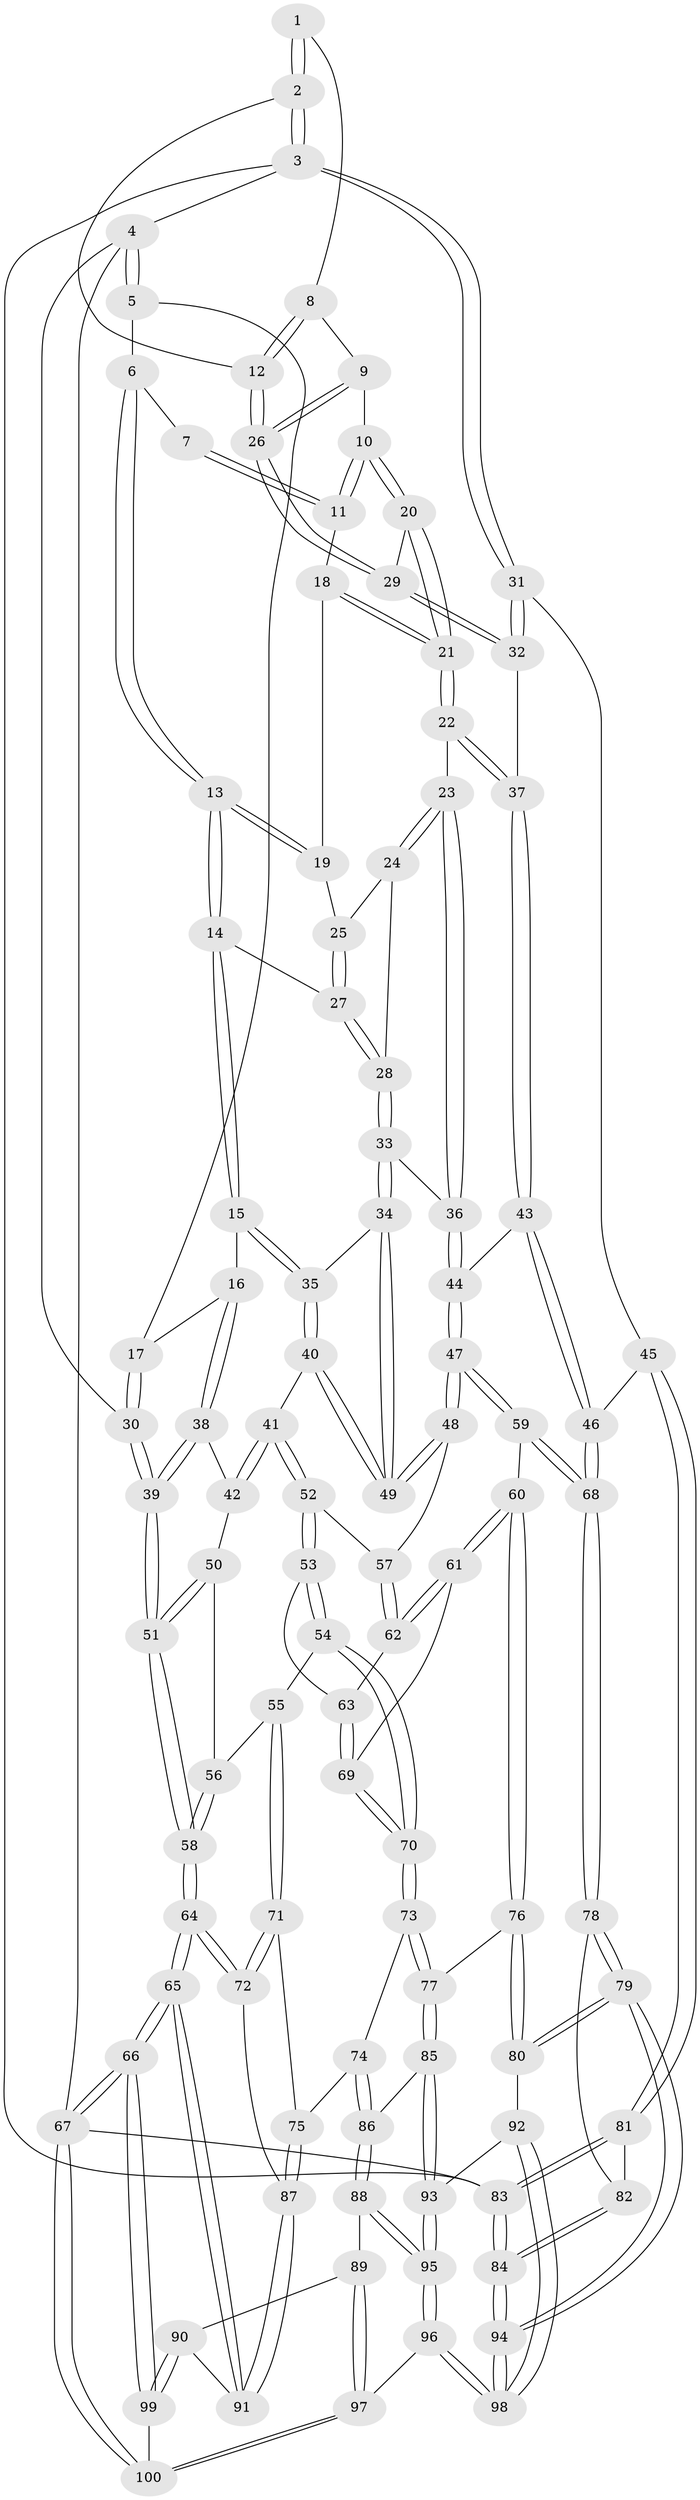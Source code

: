 // coarse degree distribution, {3: 0.5, 5: 0.0625, 2: 0.15625, 4: 0.28125}
// Generated by graph-tools (version 1.1) at 2025/54/03/04/25 22:54:24]
// undirected, 100 vertices, 247 edges
graph export_dot {
  node [color=gray90,style=filled];
  1 [pos="+0.8019148213983065+0"];
  2 [pos="+1+0"];
  3 [pos="+1+0"];
  4 [pos="+0+0"];
  5 [pos="+0.19921846933559556+0"];
  6 [pos="+0.3000547665166054+0"];
  7 [pos="+0.6734374633813975+0"];
  8 [pos="+0.7912129198491332+0"];
  9 [pos="+0.7445984651502784+0.0950840837797125"];
  10 [pos="+0.7231320252537867+0.10872073510178305"];
  11 [pos="+0.6131948364107622+0.04346924052510109"];
  12 [pos="+0.9040451205287824+0.13085133417203976"];
  13 [pos="+0.32696212581388534+0.0388668041606207"];
  14 [pos="+0.320360225548875+0.06539436447901192"];
  15 [pos="+0.27163915944635525+0.15549038798315631"];
  16 [pos="+0.17035069839452463+0.18740647909360514"];
  17 [pos="+0.08726126349962449+0.129456853578307"];
  18 [pos="+0.604447995188449+0.0513662625004929"];
  19 [pos="+0.5686673834555871+0.07996341947431304"];
  20 [pos="+0.7119405662666124+0.15985439514933483"];
  21 [pos="+0.6874540936405151+0.22466700318656843"];
  22 [pos="+0.6719766642637006+0.2729066996174456"];
  23 [pos="+0.6708766665970286+0.2730481895551997"];
  24 [pos="+0.5754302055696378+0.12348458434856809"];
  25 [pos="+0.5708877362065792+0.11033788573206964"];
  26 [pos="+0.9069926946600665+0.17177000851520796"];
  27 [pos="+0.48456930307980645+0.18798128272814427"];
  28 [pos="+0.5131080147687512+0.23266084952637903"];
  29 [pos="+0.9126325711295725+0.18495279636122347"];
  30 [pos="+0+0"];
  31 [pos="+1+0.3437286466143343"];
  32 [pos="+0.9138674512465685+0.1873027380446427"];
  33 [pos="+0.5426118563983577+0.31486395857171545"];
  34 [pos="+0.5128199107936008+0.3425715900096322"];
  35 [pos="+0.3052811252205183+0.2284175022436633"];
  36 [pos="+0.652596423324+0.28217707312795864"];
  37 [pos="+0.6965303821508274+0.2839595960998455"];
  38 [pos="+0.08810113808317717+0.2945656339887068"];
  39 [pos="+0+0.3073427169575374"];
  40 [pos="+0.2863055898615196+0.4080494610715664"];
  41 [pos="+0.2571785622165518+0.4367239899694118"];
  42 [pos="+0.13106404262378626+0.40266604225428976"];
  43 [pos="+0.8176626803401383+0.43527004686622933"];
  44 [pos="+0.6487749085718564+0.5309234323109004"];
  45 [pos="+1+0.4690246193205175"];
  46 [pos="+1+0.48501277694826067"];
  47 [pos="+0.6484524740516757+0.5312059130674913"];
  48 [pos="+0.48985032903931874+0.4383230697539995"];
  49 [pos="+0.488865389818627+0.43456988530179885"];
  50 [pos="+0.09151783339059152+0.45920133907645677"];
  51 [pos="+0+0.3730206296085985"];
  52 [pos="+0.26259717274765404+0.5057271775487903"];
  53 [pos="+0.2612142353834978+0.5487006471774414"];
  54 [pos="+0.13893221296562253+0.6032232384402373"];
  55 [pos="+0.10924167215498397+0.6098045726448782"];
  56 [pos="+0.08716702149484958+0.486710925221178"];
  57 [pos="+0.4668761997615658+0.4880233190082046"];
  58 [pos="+0+0.563032853215763"];
  59 [pos="+0.6489122330590075+0.6444700338269955"];
  60 [pos="+0.47051610794740023+0.6633705899304722"];
  61 [pos="+0.45885695996171727+0.6441658601415187"];
  62 [pos="+0.4442399686385932+0.5538882341185566"];
  63 [pos="+0.2641753225431044+0.551375851787925"];
  64 [pos="+0+0.6775449103943668"];
  65 [pos="+0+0.8739365079533762"];
  66 [pos="+0+1"];
  67 [pos="+0+1"];
  68 [pos="+0.7345883017216619+0.7445965057308648"];
  69 [pos="+0.29986519713342447+0.6348744353323998"];
  70 [pos="+0.28134074448895496+0.7216460217739412"];
  71 [pos="+0.08364729477903313+0.6396858131588032"];
  72 [pos="+0+0.6730877381813763"];
  73 [pos="+0.2815188792110868+0.7265149164811922"];
  74 [pos="+0.1882568340750872+0.7702848465839218"];
  75 [pos="+0.15832207754636973+0.7669802401128878"];
  76 [pos="+0.4440186237292992+0.7480157384212588"];
  77 [pos="+0.3601076218959269+0.7802204861714546"];
  78 [pos="+0.7351244352395143+0.7604729546887314"];
  79 [pos="+0.7071952229440881+0.8495648112370652"];
  80 [pos="+0.530382658923249+0.8456997502332765"];
  81 [pos="+1+0.5251253523979494"];
  82 [pos="+0.9238842487774804+0.792290808709134"];
  83 [pos="+1+1"];
  84 [pos="+1+1"];
  85 [pos="+0.34836173938385245+0.821286576152194"];
  86 [pos="+0.2514841797142805+0.8822815632656391"];
  87 [pos="+0.10595597085030203+0.8372048800254024"];
  88 [pos="+0.24321547123996787+0.907843433664945"];
  89 [pos="+0.24206210539531636+0.9092010799297647"];
  90 [pos="+0.11187683621939787+0.9169803400290928"];
  91 [pos="+0.09235271825494755+0.8846370743421494"];
  92 [pos="+0.48281036163839297+0.9113884801941593"];
  93 [pos="+0.40231054877314404+0.9540827130750072"];
  94 [pos="+0.840386966155238+1"];
  95 [pos="+0.40100208767747175+0.9566482740085593"];
  96 [pos="+0.35548167824992505+1"];
  97 [pos="+0.274197856532056+1"];
  98 [pos="+0.7237192035185404+1"];
  99 [pos="+0.11023902067864799+0.9373135424966335"];
  100 [pos="+0.1275673556857347+1"];
  1 -- 2;
  1 -- 2;
  1 -- 8;
  2 -- 3;
  2 -- 3;
  2 -- 12;
  3 -- 4;
  3 -- 31;
  3 -- 31;
  3 -- 83;
  4 -- 5;
  4 -- 5;
  4 -- 30;
  4 -- 67;
  5 -- 6;
  5 -- 17;
  6 -- 7;
  6 -- 13;
  6 -- 13;
  7 -- 11;
  7 -- 11;
  8 -- 9;
  8 -- 12;
  8 -- 12;
  9 -- 10;
  9 -- 26;
  9 -- 26;
  10 -- 11;
  10 -- 11;
  10 -- 20;
  10 -- 20;
  11 -- 18;
  12 -- 26;
  12 -- 26;
  13 -- 14;
  13 -- 14;
  13 -- 19;
  13 -- 19;
  14 -- 15;
  14 -- 15;
  14 -- 27;
  15 -- 16;
  15 -- 35;
  15 -- 35;
  16 -- 17;
  16 -- 38;
  16 -- 38;
  17 -- 30;
  17 -- 30;
  18 -- 19;
  18 -- 21;
  18 -- 21;
  19 -- 25;
  20 -- 21;
  20 -- 21;
  20 -- 29;
  21 -- 22;
  21 -- 22;
  22 -- 23;
  22 -- 37;
  22 -- 37;
  23 -- 24;
  23 -- 24;
  23 -- 36;
  23 -- 36;
  24 -- 25;
  24 -- 28;
  25 -- 27;
  25 -- 27;
  26 -- 29;
  26 -- 29;
  27 -- 28;
  27 -- 28;
  28 -- 33;
  28 -- 33;
  29 -- 32;
  29 -- 32;
  30 -- 39;
  30 -- 39;
  31 -- 32;
  31 -- 32;
  31 -- 45;
  32 -- 37;
  33 -- 34;
  33 -- 34;
  33 -- 36;
  34 -- 35;
  34 -- 49;
  34 -- 49;
  35 -- 40;
  35 -- 40;
  36 -- 44;
  36 -- 44;
  37 -- 43;
  37 -- 43;
  38 -- 39;
  38 -- 39;
  38 -- 42;
  39 -- 51;
  39 -- 51;
  40 -- 41;
  40 -- 49;
  40 -- 49;
  41 -- 42;
  41 -- 42;
  41 -- 52;
  41 -- 52;
  42 -- 50;
  43 -- 44;
  43 -- 46;
  43 -- 46;
  44 -- 47;
  44 -- 47;
  45 -- 46;
  45 -- 81;
  45 -- 81;
  46 -- 68;
  46 -- 68;
  47 -- 48;
  47 -- 48;
  47 -- 59;
  47 -- 59;
  48 -- 49;
  48 -- 49;
  48 -- 57;
  50 -- 51;
  50 -- 51;
  50 -- 56;
  51 -- 58;
  51 -- 58;
  52 -- 53;
  52 -- 53;
  52 -- 57;
  53 -- 54;
  53 -- 54;
  53 -- 63;
  54 -- 55;
  54 -- 70;
  54 -- 70;
  55 -- 56;
  55 -- 71;
  55 -- 71;
  56 -- 58;
  56 -- 58;
  57 -- 62;
  57 -- 62;
  58 -- 64;
  58 -- 64;
  59 -- 60;
  59 -- 68;
  59 -- 68;
  60 -- 61;
  60 -- 61;
  60 -- 76;
  60 -- 76;
  61 -- 62;
  61 -- 62;
  61 -- 69;
  62 -- 63;
  63 -- 69;
  63 -- 69;
  64 -- 65;
  64 -- 65;
  64 -- 72;
  64 -- 72;
  65 -- 66;
  65 -- 66;
  65 -- 91;
  65 -- 91;
  66 -- 67;
  66 -- 67;
  66 -- 99;
  66 -- 99;
  67 -- 83;
  67 -- 100;
  67 -- 100;
  68 -- 78;
  68 -- 78;
  69 -- 70;
  69 -- 70;
  70 -- 73;
  70 -- 73;
  71 -- 72;
  71 -- 72;
  71 -- 75;
  72 -- 87;
  73 -- 74;
  73 -- 77;
  73 -- 77;
  74 -- 75;
  74 -- 86;
  74 -- 86;
  75 -- 87;
  75 -- 87;
  76 -- 77;
  76 -- 80;
  76 -- 80;
  77 -- 85;
  77 -- 85;
  78 -- 79;
  78 -- 79;
  78 -- 82;
  79 -- 80;
  79 -- 80;
  79 -- 94;
  79 -- 94;
  80 -- 92;
  81 -- 82;
  81 -- 83;
  81 -- 83;
  82 -- 84;
  82 -- 84;
  83 -- 84;
  83 -- 84;
  84 -- 94;
  84 -- 94;
  85 -- 86;
  85 -- 93;
  85 -- 93;
  86 -- 88;
  86 -- 88;
  87 -- 91;
  87 -- 91;
  88 -- 89;
  88 -- 95;
  88 -- 95;
  89 -- 90;
  89 -- 97;
  89 -- 97;
  90 -- 91;
  90 -- 99;
  90 -- 99;
  92 -- 93;
  92 -- 98;
  92 -- 98;
  93 -- 95;
  93 -- 95;
  94 -- 98;
  94 -- 98;
  95 -- 96;
  95 -- 96;
  96 -- 97;
  96 -- 98;
  96 -- 98;
  97 -- 100;
  97 -- 100;
  99 -- 100;
}
